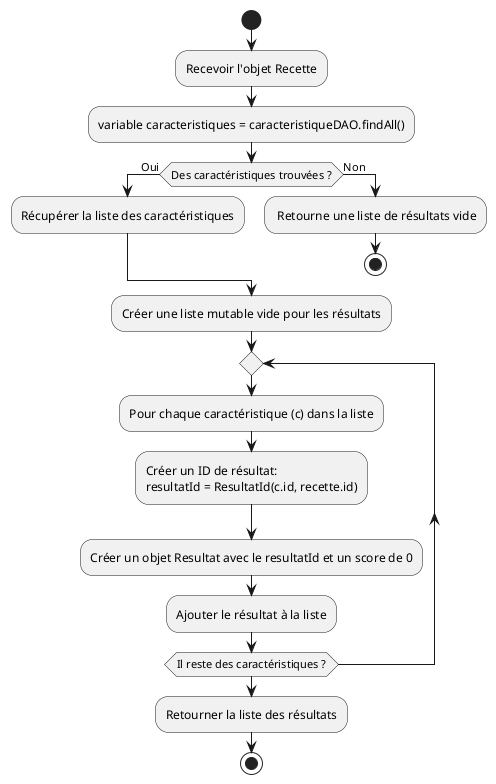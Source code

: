 @startuml
start
:Recevoir l'objet Recette;

:variable caracteristiques = caracteristiqueDAO.findAll();
if (Des caractéristiques trouvées ?) then (Oui)
    :Récupérer la liste des caractéristiques;
else (Non)
    : Retourne une liste de résultats vide;
    stop
endif

:Créer une liste mutable vide pour les résultats;

repeat
:Pour chaque caractéristique (c) dans la liste;
:Créer un ID de résultat:
resultatId = ResultatId(c.id, recette.id);

:Créer un objet Resultat avec le resultatId et un score de 0;
:Ajouter le résultat à la liste;
repeat while (Il reste des caractéristiques ?)

:Retourner la liste des résultats;
stop
@enduml
